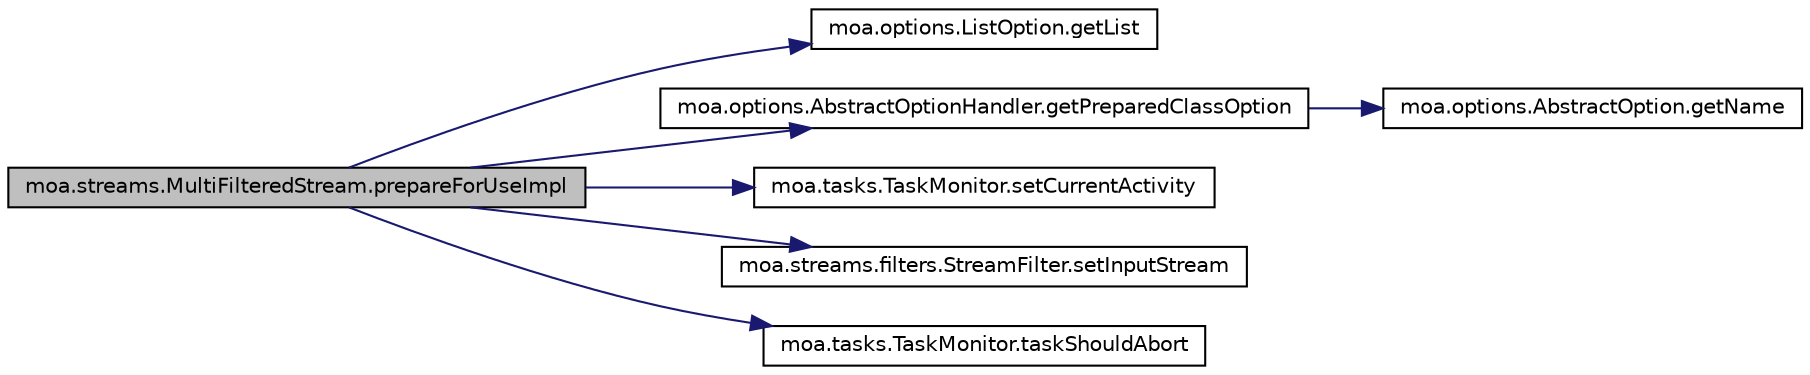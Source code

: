 digraph G
{
  edge [fontname="Helvetica",fontsize="10",labelfontname="Helvetica",labelfontsize="10"];
  node [fontname="Helvetica",fontsize="10",shape=record];
  rankdir=LR;
  Node1 [label="moa.streams.MultiFilteredStream.prepareForUseImpl",height=0.2,width=0.4,color="black", fillcolor="grey75", style="filled" fontcolor="black"];
  Node1 -> Node2 [color="midnightblue",fontsize="10",style="solid",fontname="Helvetica"];
  Node2 [label="moa.options.ListOption.getList",height=0.2,width=0.4,color="black", fillcolor="white", style="filled",URL="$classmoa_1_1options_1_1ListOption.html#a40ccede6efe9d931a87bf17c443d32ec"];
  Node1 -> Node3 [color="midnightblue",fontsize="10",style="solid",fontname="Helvetica"];
  Node3 [label="moa.options.AbstractOptionHandler.getPreparedClassOption",height=0.2,width=0.4,color="black", fillcolor="white", style="filled",URL="$classmoa_1_1options_1_1AbstractOptionHandler.html#a2d5e872c7c6a32487013ba914c6d3fcc",tooltip="Gets a prepared option of this class."];
  Node3 -> Node4 [color="midnightblue",fontsize="10",style="solid",fontname="Helvetica"];
  Node4 [label="moa.options.AbstractOption.getName",height=0.2,width=0.4,color="black", fillcolor="white", style="filled",URL="$classmoa_1_1options_1_1AbstractOption.html#a26d25b88bb5244ed3c2ec142bd28353d",tooltip="Gets the name of this option."];
  Node1 -> Node5 [color="midnightblue",fontsize="10",style="solid",fontname="Helvetica"];
  Node5 [label="moa.tasks.TaskMonitor.setCurrentActivity",height=0.2,width=0.4,color="black", fillcolor="white", style="filled",URL="$interfacemoa_1_1tasks_1_1TaskMonitor.html#aa5eff409d63bfacd92fe2f062d373781",tooltip="Sets the description and the percentage done of the current activity."];
  Node1 -> Node6 [color="midnightblue",fontsize="10",style="solid",fontname="Helvetica"];
  Node6 [label="moa.streams.filters.StreamFilter.setInputStream",height=0.2,width=0.4,color="black", fillcolor="white", style="filled",URL="$interfacemoa_1_1streams_1_1filters_1_1StreamFilter.html#ac9c685c59441f600136be8c186af876d",tooltip="Sets the input stream to the filter."];
  Node1 -> Node7 [color="midnightblue",fontsize="10",style="solid",fontname="Helvetica"];
  Node7 [label="moa.tasks.TaskMonitor.taskShouldAbort",height=0.2,width=0.4,color="black", fillcolor="white", style="filled",URL="$interfacemoa_1_1tasks_1_1TaskMonitor.html#af2758f6ce28872acf61d6b3495cd4439",tooltip="Gets whether the task should abort."];
}
